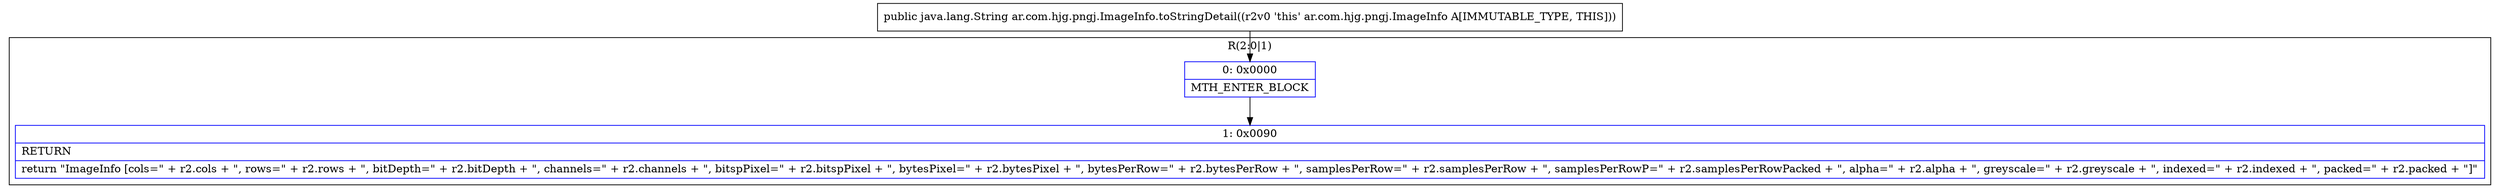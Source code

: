digraph "CFG forar.com.hjg.pngj.ImageInfo.toStringDetail()Ljava\/lang\/String;" {
subgraph cluster_Region_272888677 {
label = "R(2:0|1)";
node [shape=record,color=blue];
Node_0 [shape=record,label="{0\:\ 0x0000|MTH_ENTER_BLOCK\l}"];
Node_1 [shape=record,label="{1\:\ 0x0090|RETURN\l|return \"ImageInfo [cols=\" + r2.cols + \", rows=\" + r2.rows + \", bitDepth=\" + r2.bitDepth + \", channels=\" + r2.channels + \", bitspPixel=\" + r2.bitspPixel + \", bytesPixel=\" + r2.bytesPixel + \", bytesPerRow=\" + r2.bytesPerRow + \", samplesPerRow=\" + r2.samplesPerRow + \", samplesPerRowP=\" + r2.samplesPerRowPacked + \", alpha=\" + r2.alpha + \", greyscale=\" + r2.greyscale + \", indexed=\" + r2.indexed + \", packed=\" + r2.packed + \"]\"\l}"];
}
MethodNode[shape=record,label="{public java.lang.String ar.com.hjg.pngj.ImageInfo.toStringDetail((r2v0 'this' ar.com.hjg.pngj.ImageInfo A[IMMUTABLE_TYPE, THIS])) }"];
MethodNode -> Node_0;
Node_0 -> Node_1;
}


